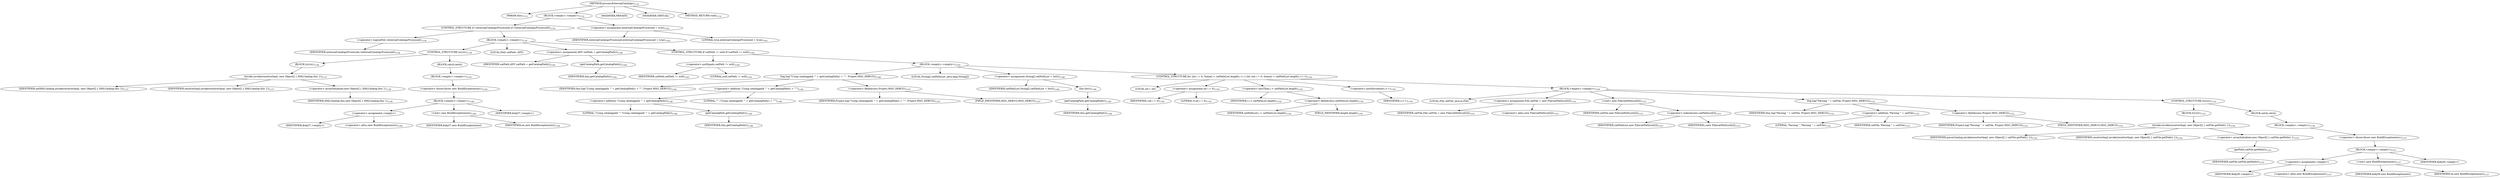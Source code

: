 digraph "processExternalCatalogs" {  
"1983" [label = <(METHOD,processExternalCatalogs)<SUB>1132</SUB>> ]
"194" [label = <(PARAM,this)<SUB>1132</SUB>> ]
"1984" [label = <(BLOCK,&lt;empty&gt;,&lt;empty&gt;)<SUB>1132</SUB>> ]
"1985" [label = <(CONTROL_STRUCTURE,if (!externalCatalogsProcessed),if (!externalCatalogsProcessed))<SUB>1134</SUB>> ]
"1986" [label = <(&lt;operator&gt;.logicalNot,!externalCatalogsProcessed)<SUB>1134</SUB>> ]
"1987" [label = <(IDENTIFIER,externalCatalogsProcessed,!externalCatalogsProcessed)<SUB>1134</SUB>> ]
"1988" [label = <(BLOCK,&lt;empty&gt;,&lt;empty&gt;)<SUB>1134</SUB>> ]
"1989" [label = <(CONTROL_STRUCTURE,try,try)<SUB>1136</SUB>> ]
"1990" [label = <(BLOCK,try,try)<SUB>1136</SUB>> ]
"1991" [label = <(invoke,invoke(resolverImpl, new Object[] { XMLCatalog.this }))<SUB>1137</SUB>> ]
"1992" [label = <(IDENTIFIER,setXMLCatalog,invoke(resolverImpl, new Object[] { XMLCatalog.this }))<SUB>1137</SUB>> ]
"1993" [label = <(IDENTIFIER,resolverImpl,invoke(resolverImpl, new Object[] { XMLCatalog.this }))<SUB>1137</SUB>> ]
"1994" [label = <(&lt;operator&gt;.arrayInitializer,new Object[] { XMLCatalog.this })<SUB>1138</SUB>> ]
"193" [label = <(IDENTIFIER,XMLCatalog.this,new Object[] { XMLCatalog.this })<SUB>1138</SUB>> ]
"1995" [label = <(BLOCK,catch,catch)> ]
"1996" [label = <(BLOCK,&lt;empty&gt;,&lt;empty&gt;)<SUB>1139</SUB>> ]
"1997" [label = <(&lt;operator&gt;.throw,throw new BuildException(ex);)<SUB>1140</SUB>> ]
"1998" [label = <(BLOCK,&lt;empty&gt;,&lt;empty&gt;)<SUB>1140</SUB>> ]
"1999" [label = <(&lt;operator&gt;.assignment,&lt;empty&gt;)> ]
"2000" [label = <(IDENTIFIER,$obj37,&lt;empty&gt;)> ]
"2001" [label = <(&lt;operator&gt;.alloc,new BuildException(ex))<SUB>1140</SUB>> ]
"2002" [label = <(&lt;init&gt;,new BuildException(ex))<SUB>1140</SUB>> ]
"2003" [label = <(IDENTIFIER,$obj37,new BuildException(ex))> ]
"2004" [label = <(IDENTIFIER,ex,new BuildException(ex))<SUB>1140</SUB>> ]
"2005" [label = <(IDENTIFIER,$obj37,&lt;empty&gt;)> ]
"2006" [label = <(LOCAL,Path catPath: ANY)> ]
"2007" [label = <(&lt;operator&gt;.assignment,ANY catPath = getCatalogPath())<SUB>1144</SUB>> ]
"2008" [label = <(IDENTIFIER,catPath,ANY catPath = getCatalogPath())<SUB>1144</SUB>> ]
"2009" [label = <(getCatalogPath,getCatalogPath())<SUB>1144</SUB>> ]
"195" [label = <(IDENTIFIER,this,getCatalogPath())<SUB>1144</SUB>> ]
"2010" [label = <(CONTROL_STRUCTURE,if (catPath != null),if (catPath != null))<SUB>1145</SUB>> ]
"2011" [label = <(&lt;operator&gt;.notEquals,catPath != null)<SUB>1145</SUB>> ]
"2012" [label = <(IDENTIFIER,catPath,catPath != null)<SUB>1145</SUB>> ]
"2013" [label = <(LITERAL,null,catPath != null)<SUB>1145</SUB>> ]
"2014" [label = <(BLOCK,&lt;empty&gt;,&lt;empty&gt;)<SUB>1145</SUB>> ]
"2015" [label = <(log,log(&quot;Using catalogpath '&quot; + getCatalogPath() + &quot;'&quot;, Project.MSG_DEBUG))<SUB>1146</SUB>> ]
"197" [label = <(IDENTIFIER,this,log(&quot;Using catalogpath '&quot; + getCatalogPath() + &quot;'&quot;, Project.MSG_DEBUG))<SUB>1146</SUB>> ]
"2016" [label = <(&lt;operator&gt;.addition,&quot;Using catalogpath '&quot; + getCatalogPath() + &quot;'&quot;)<SUB>1146</SUB>> ]
"2017" [label = <(&lt;operator&gt;.addition,&quot;Using catalogpath '&quot; + getCatalogPath())<SUB>1146</SUB>> ]
"2018" [label = <(LITERAL,&quot;Using catalogpath '&quot;,&quot;Using catalogpath '&quot; + getCatalogPath())<SUB>1146</SUB>> ]
"2019" [label = <(getCatalogPath,getCatalogPath())<SUB>1146</SUB>> ]
"196" [label = <(IDENTIFIER,this,getCatalogPath())<SUB>1146</SUB>> ]
"2020" [label = <(LITERAL,&quot;'&quot;,&quot;Using catalogpath '&quot; + getCatalogPath() + &quot;'&quot;)<SUB>1146</SUB>> ]
"2021" [label = <(&lt;operator&gt;.fieldAccess,Project.MSG_DEBUG)<SUB>1147</SUB>> ]
"2022" [label = <(IDENTIFIER,Project,log(&quot;Using catalogpath '&quot; + getCatalogPath() + &quot;'&quot;, Project.MSG_DEBUG))<SUB>1147</SUB>> ]
"2023" [label = <(FIELD_IDENTIFIER,MSG_DEBUG,MSG_DEBUG)<SUB>1147</SUB>> ]
"2024" [label = <(LOCAL,String[] catPathList: java.lang.String[])> ]
"2025" [label = <(&lt;operator&gt;.assignment,String[] catPathList = list())<SUB>1148</SUB>> ]
"2026" [label = <(IDENTIFIER,catPathList,String[] catPathList = list())<SUB>1148</SUB>> ]
"2027" [label = <(list,list())<SUB>1148</SUB>> ]
"2028" [label = <(getCatalogPath,getCatalogPath())<SUB>1148</SUB>> ]
"198" [label = <(IDENTIFIER,this,getCatalogPath())<SUB>1148</SUB>> ]
"2029" [label = <(CONTROL_STRUCTURE,for (int i = 0; Some(i &lt; catPathList.length); i++),for (int i = 0; Some(i &lt; catPathList.length); i++))<SUB>1150</SUB>> ]
"2030" [label = <(LOCAL,int i: int)> ]
"2031" [label = <(&lt;operator&gt;.assignment,int i = 0)<SUB>1150</SUB>> ]
"2032" [label = <(IDENTIFIER,i,int i = 0)<SUB>1150</SUB>> ]
"2033" [label = <(LITERAL,0,int i = 0)<SUB>1150</SUB>> ]
"2034" [label = <(&lt;operator&gt;.lessThan,i &lt; catPathList.length)<SUB>1150</SUB>> ]
"2035" [label = <(IDENTIFIER,i,i &lt; catPathList.length)<SUB>1150</SUB>> ]
"2036" [label = <(&lt;operator&gt;.fieldAccess,catPathList.length)<SUB>1150</SUB>> ]
"2037" [label = <(IDENTIFIER,catPathList,i &lt; catPathList.length)<SUB>1150</SUB>> ]
"2038" [label = <(FIELD_IDENTIFIER,length,length)<SUB>1150</SUB>> ]
"2039" [label = <(&lt;operator&gt;.postIncrement,i++)<SUB>1150</SUB>> ]
"2040" [label = <(IDENTIFIER,i,i++)<SUB>1150</SUB>> ]
"2041" [label = <(BLOCK,&lt;empty&gt;,&lt;empty&gt;)<SUB>1150</SUB>> ]
"200" [label = <(LOCAL,File catFile: java.io.File)> ]
"2042" [label = <(&lt;operator&gt;.assignment,File catFile = new File(catPathList[i]))<SUB>1151</SUB>> ]
"2043" [label = <(IDENTIFIER,catFile,File catFile = new File(catPathList[i]))<SUB>1151</SUB>> ]
"2044" [label = <(&lt;operator&gt;.alloc,new File(catPathList[i]))<SUB>1151</SUB>> ]
"2045" [label = <(&lt;init&gt;,new File(catPathList[i]))<SUB>1151</SUB>> ]
"199" [label = <(IDENTIFIER,catFile,new File(catPathList[i]))<SUB>1151</SUB>> ]
"2046" [label = <(&lt;operator&gt;.indexAccess,catPathList[i])<SUB>1151</SUB>> ]
"2047" [label = <(IDENTIFIER,catPathList,new File(catPathList[i]))<SUB>1151</SUB>> ]
"2048" [label = <(IDENTIFIER,i,new File(catPathList[i]))<SUB>1151</SUB>> ]
"2049" [label = <(log,log(&quot;Parsing &quot; + catFile, Project.MSG_DEBUG))<SUB>1152</SUB>> ]
"201" [label = <(IDENTIFIER,this,log(&quot;Parsing &quot; + catFile, Project.MSG_DEBUG))<SUB>1152</SUB>> ]
"2050" [label = <(&lt;operator&gt;.addition,&quot;Parsing &quot; + catFile)<SUB>1152</SUB>> ]
"2051" [label = <(LITERAL,&quot;Parsing &quot;,&quot;Parsing &quot; + catFile)<SUB>1152</SUB>> ]
"2052" [label = <(IDENTIFIER,catFile,&quot;Parsing &quot; + catFile)<SUB>1152</SUB>> ]
"2053" [label = <(&lt;operator&gt;.fieldAccess,Project.MSG_DEBUG)<SUB>1152</SUB>> ]
"2054" [label = <(IDENTIFIER,Project,log(&quot;Parsing &quot; + catFile, Project.MSG_DEBUG))<SUB>1152</SUB>> ]
"2055" [label = <(FIELD_IDENTIFIER,MSG_DEBUG,MSG_DEBUG)<SUB>1152</SUB>> ]
"2056" [label = <(CONTROL_STRUCTURE,try,try)<SUB>1153</SUB>> ]
"2057" [label = <(BLOCK,try,try)<SUB>1153</SUB>> ]
"2058" [label = <(invoke,invoke(resolverImpl, new Object[] { catFile.getPath() }))<SUB>1154</SUB>> ]
"2059" [label = <(IDENTIFIER,parseCatalog,invoke(resolverImpl, new Object[] { catFile.getPath() }))<SUB>1154</SUB>> ]
"2060" [label = <(IDENTIFIER,resolverImpl,invoke(resolverImpl, new Object[] { catFile.getPath() }))<SUB>1154</SUB>> ]
"2061" [label = <(&lt;operator&gt;.arrayInitializer,new Object[] { catFile.getPath() })<SUB>1155</SUB>> ]
"2062" [label = <(getPath,catFile.getPath())<SUB>1155</SUB>> ]
"2063" [label = <(IDENTIFIER,catFile,catFile.getPath())<SUB>1155</SUB>> ]
"2064" [label = <(BLOCK,catch,catch)> ]
"2065" [label = <(BLOCK,&lt;empty&gt;,&lt;empty&gt;)<SUB>1156</SUB>> ]
"2066" [label = <(&lt;operator&gt;.throw,throw new BuildException(ex);)<SUB>1157</SUB>> ]
"2067" [label = <(BLOCK,&lt;empty&gt;,&lt;empty&gt;)<SUB>1157</SUB>> ]
"2068" [label = <(&lt;operator&gt;.assignment,&lt;empty&gt;)> ]
"2069" [label = <(IDENTIFIER,$obj39,&lt;empty&gt;)> ]
"2070" [label = <(&lt;operator&gt;.alloc,new BuildException(ex))<SUB>1157</SUB>> ]
"2071" [label = <(&lt;init&gt;,new BuildException(ex))<SUB>1157</SUB>> ]
"2072" [label = <(IDENTIFIER,$obj39,new BuildException(ex))> ]
"2073" [label = <(IDENTIFIER,ex,new BuildException(ex))<SUB>1157</SUB>> ]
"2074" [label = <(IDENTIFIER,$obj39,&lt;empty&gt;)> ]
"2075" [label = <(&lt;operator&gt;.assignment,externalCatalogsProcessed = true)<SUB>1162</SUB>> ]
"2076" [label = <(IDENTIFIER,externalCatalogsProcessed,externalCatalogsProcessed = true)<SUB>1162</SUB>> ]
"2077" [label = <(LITERAL,true,externalCatalogsProcessed = true)<SUB>1162</SUB>> ]
"2078" [label = <(MODIFIER,PRIVATE)> ]
"2079" [label = <(MODIFIER,VIRTUAL)> ]
"2080" [label = <(METHOD_RETURN,void)<SUB>1132</SUB>> ]
  "1983" -> "194" 
  "1983" -> "1984" 
  "1983" -> "2078" 
  "1983" -> "2079" 
  "1983" -> "2080" 
  "1984" -> "1985" 
  "1984" -> "2075" 
  "1985" -> "1986" 
  "1985" -> "1988" 
  "1986" -> "1987" 
  "1988" -> "1989" 
  "1988" -> "2006" 
  "1988" -> "2007" 
  "1988" -> "2010" 
  "1989" -> "1990" 
  "1989" -> "1995" 
  "1990" -> "1991" 
  "1991" -> "1992" 
  "1991" -> "1993" 
  "1991" -> "1994" 
  "1994" -> "193" 
  "1995" -> "1996" 
  "1996" -> "1997" 
  "1997" -> "1998" 
  "1998" -> "1999" 
  "1998" -> "2002" 
  "1998" -> "2005" 
  "1999" -> "2000" 
  "1999" -> "2001" 
  "2002" -> "2003" 
  "2002" -> "2004" 
  "2007" -> "2008" 
  "2007" -> "2009" 
  "2009" -> "195" 
  "2010" -> "2011" 
  "2010" -> "2014" 
  "2011" -> "2012" 
  "2011" -> "2013" 
  "2014" -> "2015" 
  "2014" -> "2024" 
  "2014" -> "2025" 
  "2014" -> "2029" 
  "2015" -> "197" 
  "2015" -> "2016" 
  "2015" -> "2021" 
  "2016" -> "2017" 
  "2016" -> "2020" 
  "2017" -> "2018" 
  "2017" -> "2019" 
  "2019" -> "196" 
  "2021" -> "2022" 
  "2021" -> "2023" 
  "2025" -> "2026" 
  "2025" -> "2027" 
  "2027" -> "2028" 
  "2028" -> "198" 
  "2029" -> "2030" 
  "2029" -> "2031" 
  "2029" -> "2034" 
  "2029" -> "2039" 
  "2029" -> "2041" 
  "2031" -> "2032" 
  "2031" -> "2033" 
  "2034" -> "2035" 
  "2034" -> "2036" 
  "2036" -> "2037" 
  "2036" -> "2038" 
  "2039" -> "2040" 
  "2041" -> "200" 
  "2041" -> "2042" 
  "2041" -> "2045" 
  "2041" -> "2049" 
  "2041" -> "2056" 
  "2042" -> "2043" 
  "2042" -> "2044" 
  "2045" -> "199" 
  "2045" -> "2046" 
  "2046" -> "2047" 
  "2046" -> "2048" 
  "2049" -> "201" 
  "2049" -> "2050" 
  "2049" -> "2053" 
  "2050" -> "2051" 
  "2050" -> "2052" 
  "2053" -> "2054" 
  "2053" -> "2055" 
  "2056" -> "2057" 
  "2056" -> "2064" 
  "2057" -> "2058" 
  "2058" -> "2059" 
  "2058" -> "2060" 
  "2058" -> "2061" 
  "2061" -> "2062" 
  "2062" -> "2063" 
  "2064" -> "2065" 
  "2065" -> "2066" 
  "2066" -> "2067" 
  "2067" -> "2068" 
  "2067" -> "2071" 
  "2067" -> "2074" 
  "2068" -> "2069" 
  "2068" -> "2070" 
  "2071" -> "2072" 
  "2071" -> "2073" 
  "2075" -> "2076" 
  "2075" -> "2077" 
}

